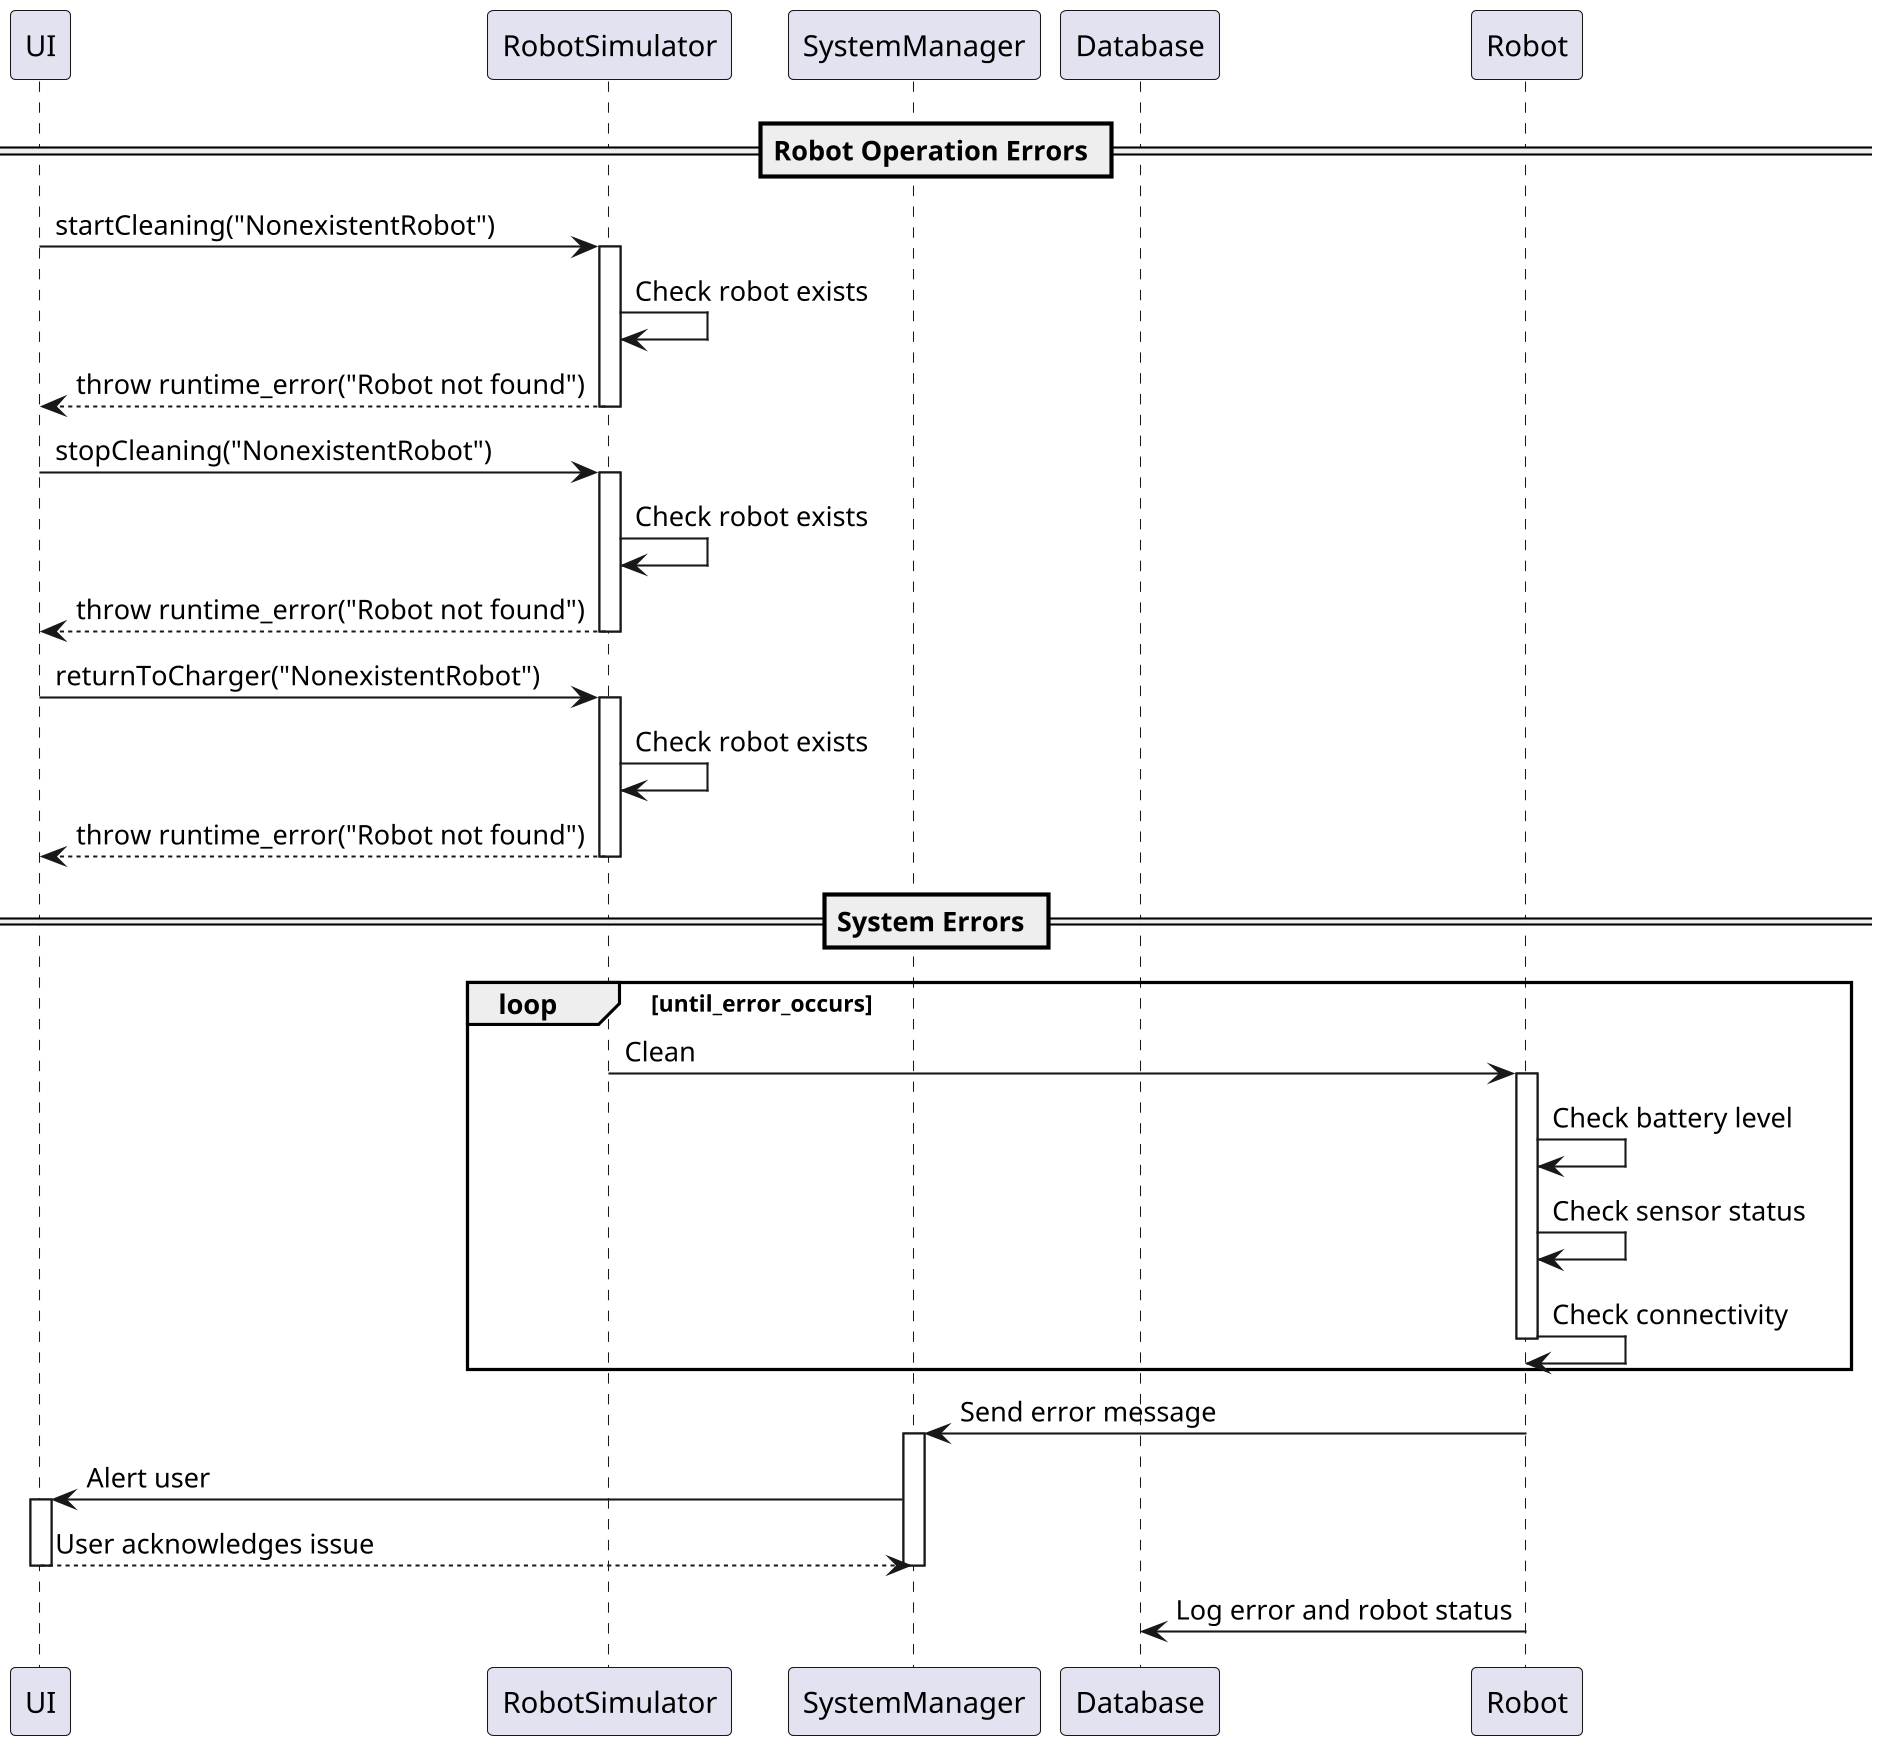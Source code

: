 @startuml ErrorHandling
skinparam dpi 200
skinparam DefaultFontName Inconsolata

' Declare participants 
participant UI
participant RobotSimulator
participant SystemManager
participant Database
participant Robot

== Robot Operation Errors ==

' Robot not found error handling
UI -> RobotSimulator : startCleaning("NonexistentRobot")
activate RobotSimulator
RobotSimulator -> RobotSimulator : Check robot exists
RobotSimulator --> UI : throw runtime_error("Robot not found")
deactivate RobotSimulator

UI -> RobotSimulator : stopCleaning("NonexistentRobot")
activate RobotSimulator
RobotSimulator -> RobotSimulator : Check robot exists
RobotSimulator --> UI : throw runtime_error("Robot not found")
deactivate RobotSimulator

UI -> RobotSimulator : returnToCharger("NonexistentRobot")
activate RobotSimulator
RobotSimulator -> RobotSimulator : Check robot exists
RobotSimulator --> UI : throw runtime_error("Robot not found")
deactivate RobotSimulator

== System Errors ==

' Loop continuously checking the status of the clean
loop until_error_occurs
    RobotSimulator -> Robot : Clean
    activate Robot
    Robot -> Robot : Check battery level
    Robot -> Robot : Check sensor status
    Robot -> Robot : Check connectivity
    deactivate Robot
end

' Error is handled by pausing robot, alerting user, and logging error/statuses in database
Robot -> SystemManager : Send error message
activate SystemManager
SystemManager -> UI : Alert user
activate UI
return User acknowledges issue
deactivate UI
deactivate SystemManager

Robot -> Database : Log error and robot status

@enduml
